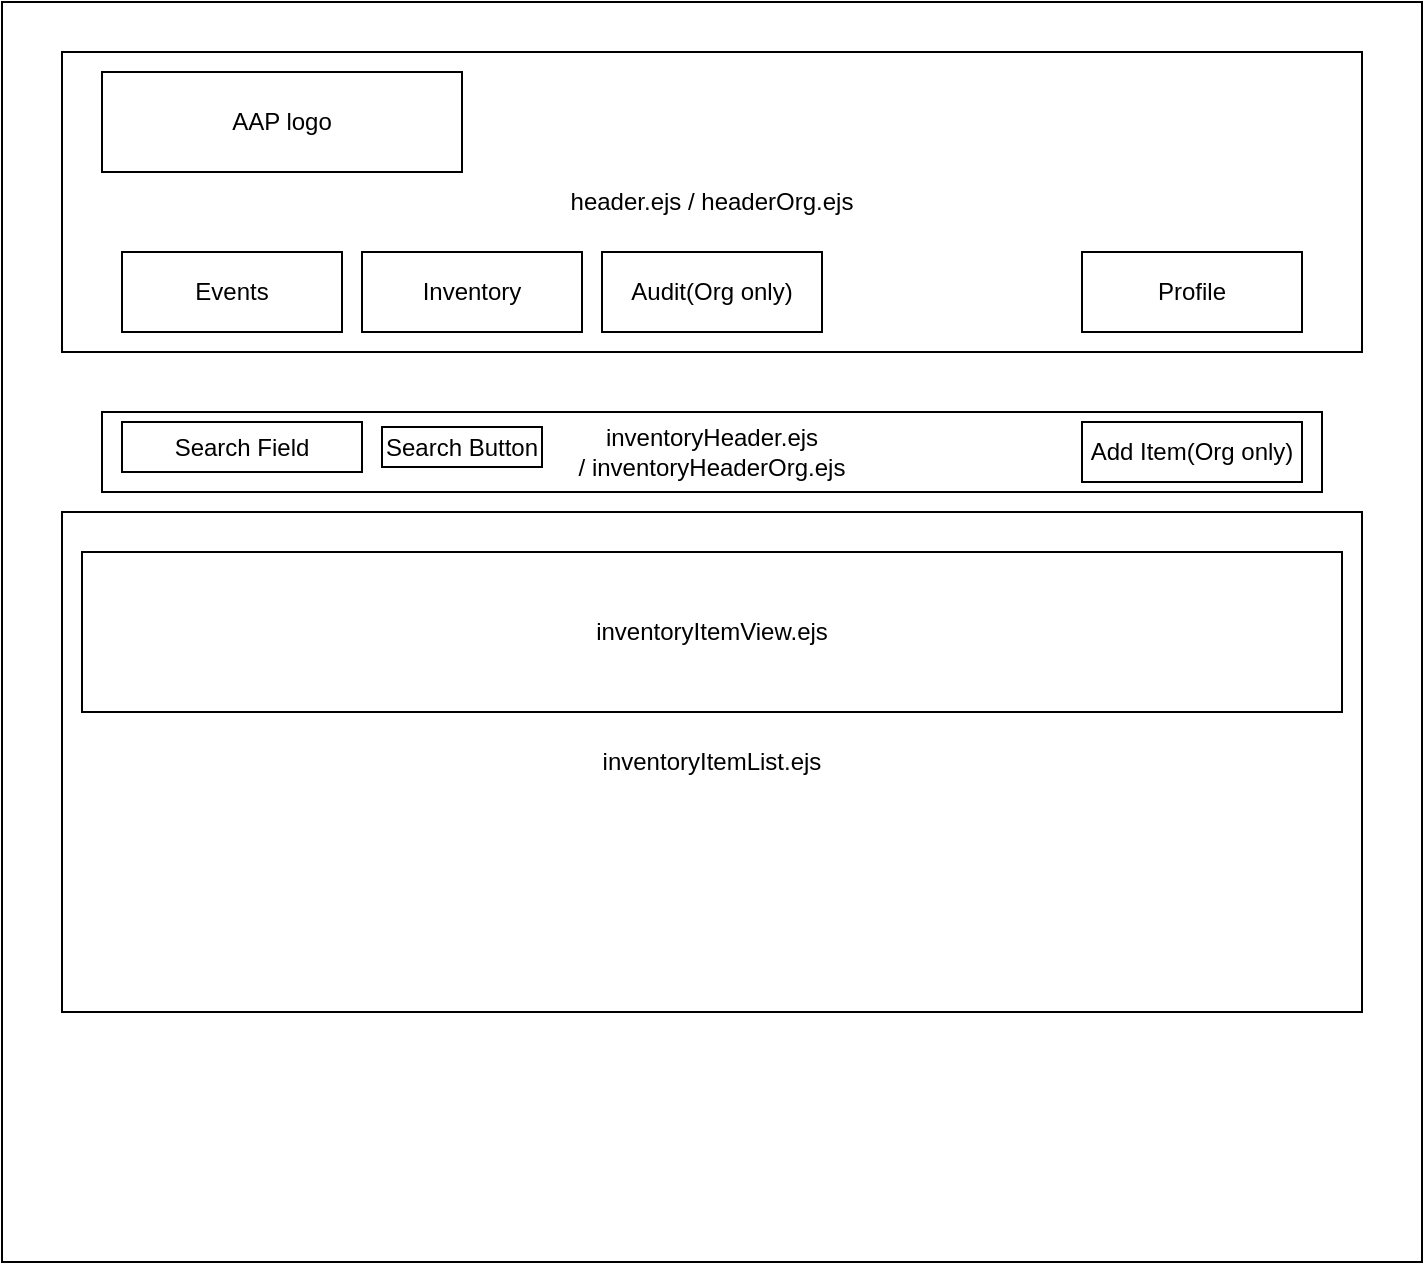<mxfile version="13.10.9" type="device"><diagram id="5MNLaXxExGbXkL5at1UL" name="Page-1"><mxGraphModel dx="870" dy="472" grid="1" gridSize="10" guides="1" tooltips="1" connect="1" arrows="1" fold="1" page="1" pageScale="1" pageWidth="850" pageHeight="1100" math="0" shadow="0"><root><mxCell id="0"/><mxCell id="1" parent="0"/><mxCell id="fhRzHyF2KAnNo8-zVwFa-1" value="" style="rounded=0;whiteSpace=wrap;html=1;" vertex="1" parent="1"><mxGeometry x="80" y="35" width="710" height="630" as="geometry"/></mxCell><mxCell id="fhRzHyF2KAnNo8-zVwFa-2" value="header.ejs / headerOrg.ejs" style="rounded=0;whiteSpace=wrap;html=1;" vertex="1" parent="1"><mxGeometry x="110" y="60" width="650" height="150" as="geometry"/></mxCell><mxCell id="fhRzHyF2KAnNo8-zVwFa-3" value="&lt;div&gt;AAP logo&lt;/div&gt;" style="rounded=0;whiteSpace=wrap;html=1;" vertex="1" parent="1"><mxGeometry x="130" y="70" width="180" height="50" as="geometry"/></mxCell><mxCell id="fhRzHyF2KAnNo8-zVwFa-4" value="Events" style="rounded=0;whiteSpace=wrap;html=1;" vertex="1" parent="1"><mxGeometry x="140" y="160" width="110" height="40" as="geometry"/></mxCell><mxCell id="fhRzHyF2KAnNo8-zVwFa-5" value="Inventory" style="rounded=0;whiteSpace=wrap;html=1;" vertex="1" parent="1"><mxGeometry x="260" y="160" width="110" height="40" as="geometry"/></mxCell><mxCell id="fhRzHyF2KAnNo8-zVwFa-6" value="Audit(Org only)" style="rounded=0;whiteSpace=wrap;html=1;" vertex="1" parent="1"><mxGeometry x="380" y="160" width="110" height="40" as="geometry"/></mxCell><mxCell id="fhRzHyF2KAnNo8-zVwFa-8" value="Profile" style="rounded=0;whiteSpace=wrap;html=1;" vertex="1" parent="1"><mxGeometry x="620" y="160" width="110" height="40" as="geometry"/></mxCell><mxCell id="fhRzHyF2KAnNo8-zVwFa-14" value="inventoryHeader.ejs &lt;br&gt;/ inventoryHeaderOrg.ejs" style="rounded=0;whiteSpace=wrap;html=1;" vertex="1" parent="1"><mxGeometry x="130" y="240" width="610" height="40" as="geometry"/></mxCell><mxCell id="fhRzHyF2KAnNo8-zVwFa-15" value="Search Field" style="rounded=0;whiteSpace=wrap;html=1;" vertex="1" parent="1"><mxGeometry x="140" y="245" width="120" height="25" as="geometry"/></mxCell><mxCell id="fhRzHyF2KAnNo8-zVwFa-16" value="Search Button" style="rounded=0;whiteSpace=wrap;html=1;" vertex="1" parent="1"><mxGeometry x="270" y="247.5" width="80" height="20" as="geometry"/></mxCell><mxCell id="fhRzHyF2KAnNo8-zVwFa-17" value="Add Item(Org only)" style="rounded=0;whiteSpace=wrap;html=1;" vertex="1" parent="1"><mxGeometry x="620" y="245" width="110" height="30" as="geometry"/></mxCell><mxCell id="fhRzHyF2KAnNo8-zVwFa-18" value="inventoryItemList.ejs" style="rounded=0;whiteSpace=wrap;html=1;" vertex="1" parent="1"><mxGeometry x="110" y="290" width="650" height="250" as="geometry"/></mxCell><mxCell id="fhRzHyF2KAnNo8-zVwFa-19" value="inventoryItemView.ejs" style="rounded=0;whiteSpace=wrap;html=1;" vertex="1" parent="1"><mxGeometry x="120" y="310" width="630" height="80" as="geometry"/></mxCell></root></mxGraphModel></diagram></mxfile>
